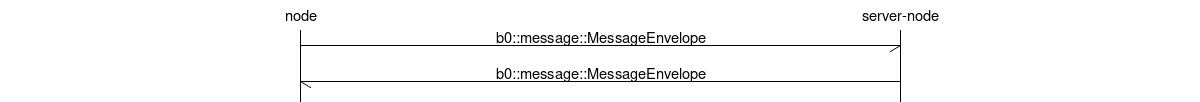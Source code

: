 msc {
    hscale = "2";

    n [ label="node" ], m [ label="server-node" ];

    n->m [ label="b0::message::MessageEnvelope" ];
    m->n [ label="b0::message::MessageEnvelope" ];
}
